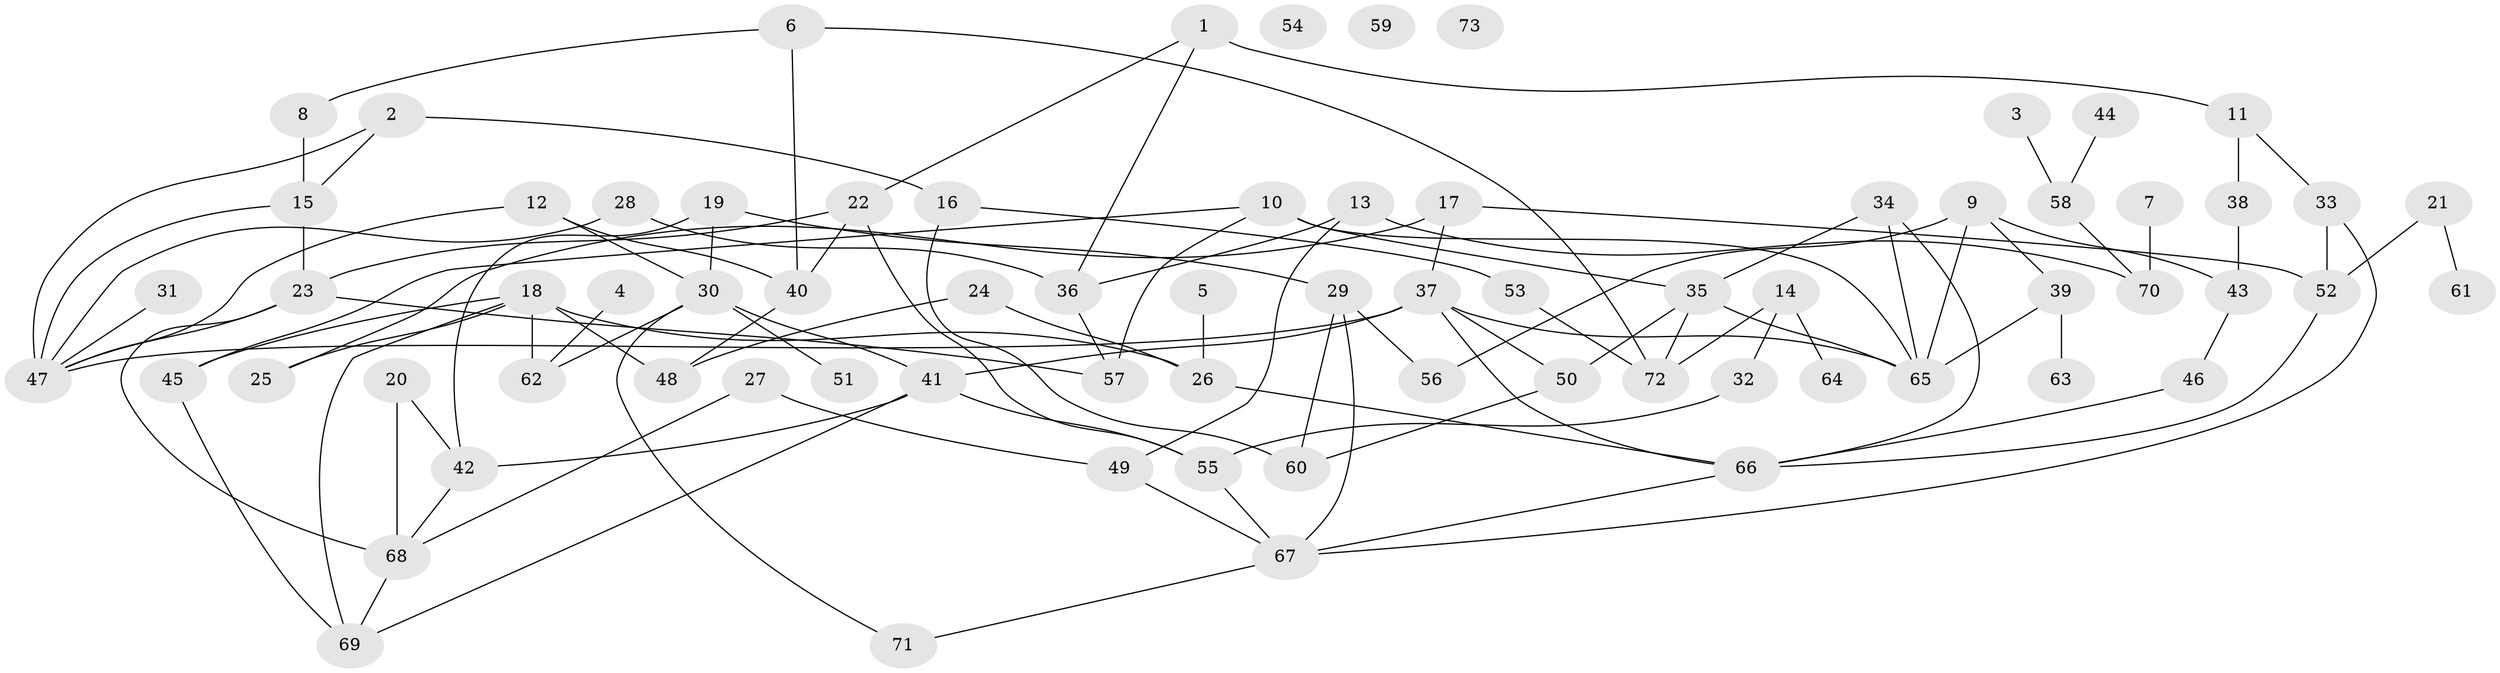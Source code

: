 // Generated by graph-tools (version 1.1) at 2025/39/03/09/25 04:39:49]
// undirected, 73 vertices, 110 edges
graph export_dot {
graph [start="1"]
  node [color=gray90,style=filled];
  1;
  2;
  3;
  4;
  5;
  6;
  7;
  8;
  9;
  10;
  11;
  12;
  13;
  14;
  15;
  16;
  17;
  18;
  19;
  20;
  21;
  22;
  23;
  24;
  25;
  26;
  27;
  28;
  29;
  30;
  31;
  32;
  33;
  34;
  35;
  36;
  37;
  38;
  39;
  40;
  41;
  42;
  43;
  44;
  45;
  46;
  47;
  48;
  49;
  50;
  51;
  52;
  53;
  54;
  55;
  56;
  57;
  58;
  59;
  60;
  61;
  62;
  63;
  64;
  65;
  66;
  67;
  68;
  69;
  70;
  71;
  72;
  73;
  1 -- 11;
  1 -- 22;
  1 -- 36;
  2 -- 15;
  2 -- 16;
  2 -- 47;
  3 -- 58;
  4 -- 62;
  5 -- 26;
  6 -- 8;
  6 -- 40;
  6 -- 72;
  7 -- 70;
  8 -- 15;
  9 -- 39;
  9 -- 43;
  9 -- 56;
  9 -- 65;
  10 -- 35;
  10 -- 45;
  10 -- 57;
  10 -- 65;
  11 -- 33;
  11 -- 38;
  12 -- 30;
  12 -- 40;
  12 -- 47;
  13 -- 36;
  13 -- 49;
  13 -- 70;
  14 -- 32;
  14 -- 64;
  14 -- 72;
  15 -- 23;
  15 -- 47;
  16 -- 53;
  16 -- 60;
  17 -- 25;
  17 -- 37;
  17 -- 52;
  18 -- 25;
  18 -- 26;
  18 -- 45;
  18 -- 48;
  18 -- 62;
  18 -- 69;
  19 -- 29;
  19 -- 30;
  19 -- 42;
  20 -- 42;
  20 -- 68;
  21 -- 52;
  21 -- 61;
  22 -- 23;
  22 -- 40;
  22 -- 55;
  23 -- 47;
  23 -- 57;
  23 -- 68;
  24 -- 26;
  24 -- 48;
  26 -- 66;
  27 -- 49;
  27 -- 68;
  28 -- 36;
  28 -- 47;
  29 -- 56;
  29 -- 60;
  29 -- 67;
  30 -- 41;
  30 -- 51;
  30 -- 62;
  30 -- 71;
  31 -- 47;
  32 -- 55;
  33 -- 52;
  33 -- 67;
  34 -- 35;
  34 -- 65;
  34 -- 66;
  35 -- 50;
  35 -- 65;
  35 -- 72;
  36 -- 57;
  37 -- 41;
  37 -- 47;
  37 -- 50;
  37 -- 65;
  37 -- 66;
  38 -- 43;
  39 -- 63;
  39 -- 65;
  40 -- 48;
  41 -- 42;
  41 -- 55;
  41 -- 69;
  42 -- 68;
  43 -- 46;
  44 -- 58;
  45 -- 69;
  46 -- 66;
  49 -- 67;
  50 -- 60;
  52 -- 66;
  53 -- 72;
  55 -- 67;
  58 -- 70;
  66 -- 67;
  67 -- 71;
  68 -- 69;
}

